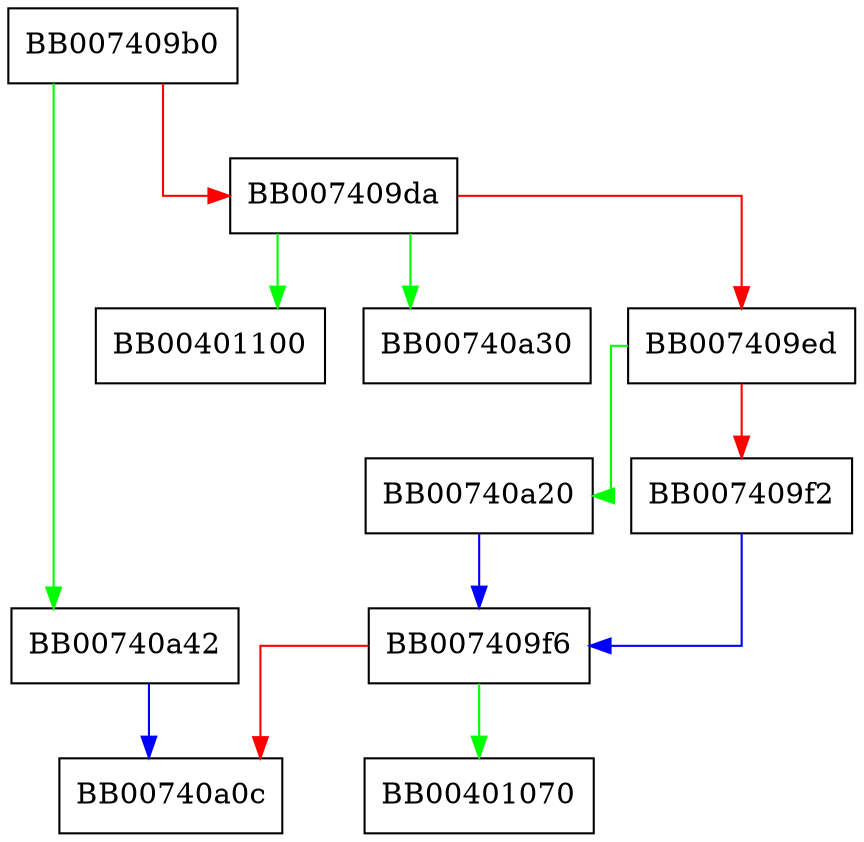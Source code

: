 digraph dlfcn_pathbyaddr {
  node [shape="box"];
  graph [splines=ortho];
  BB007409b0 -> BB00740a42 [color="green"];
  BB007409b0 -> BB007409da [color="red"];
  BB007409da -> BB00401100 [color="green"];
  BB007409da -> BB00740a30 [color="green"];
  BB007409da -> BB007409ed [color="red"];
  BB007409ed -> BB00740a20 [color="green"];
  BB007409ed -> BB007409f2 [color="red"];
  BB007409f2 -> BB007409f6 [color="blue"];
  BB007409f6 -> BB00401070 [color="green"];
  BB007409f6 -> BB00740a0c [color="red"];
  BB00740a20 -> BB007409f6 [color="blue"];
  BB00740a42 -> BB00740a0c [color="blue"];
}
